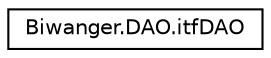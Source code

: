 digraph "Representación gráfica de la clase"
{
 // LATEX_PDF_SIZE
  edge [fontname="Helvetica",fontsize="10",labelfontname="Helvetica",labelfontsize="10"];
  node [fontname="Helvetica",fontsize="10",shape=record];
  rankdir="LR";
  Node0 [label="Biwanger.DAO.itfDAO",height=0.2,width=0.4,color="black", fillcolor="white", style="filled",URL="$interface_biwanger_1_1_d_a_o_1_1itf_d_a_o.html",tooltip=" "];
}
